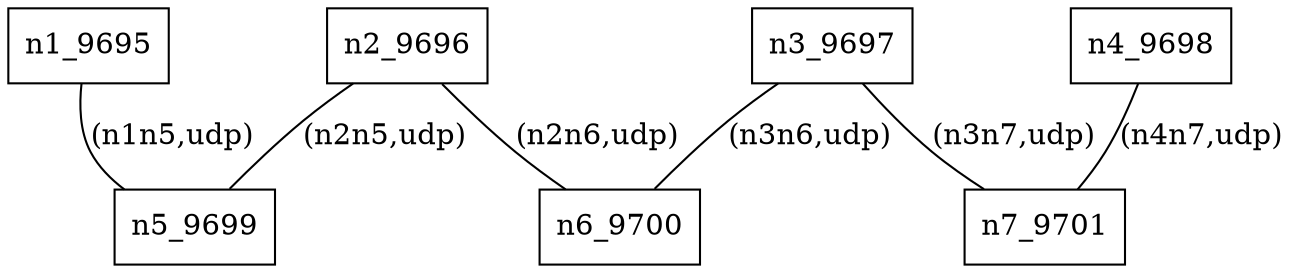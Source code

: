 graph G {
  n1_9695 [shape=box]
  n2_9696 [shape=box]
  n3_9697 [shape=box]
  n4_9698 [shape=box]
  n5_9699 [shape=box]
  n6_9700 [shape=box]
  n7_9701 [shape=box]
  n1_9695 -- n5_9699 [label="(n1n5,udp)"]
  n2_9696 -- n5_9699 [label="(n2n5,udp)"]
  n2_9696 -- n6_9700 [label="(n2n6,udp)"]
  n3_9697 -- n6_9700 [label="(n3n6,udp)"]
  n3_9697 -- n7_9701 [label="(n3n7,udp)"]
  n4_9698 -- n7_9701 [label="(n4n7,udp)"]
}

